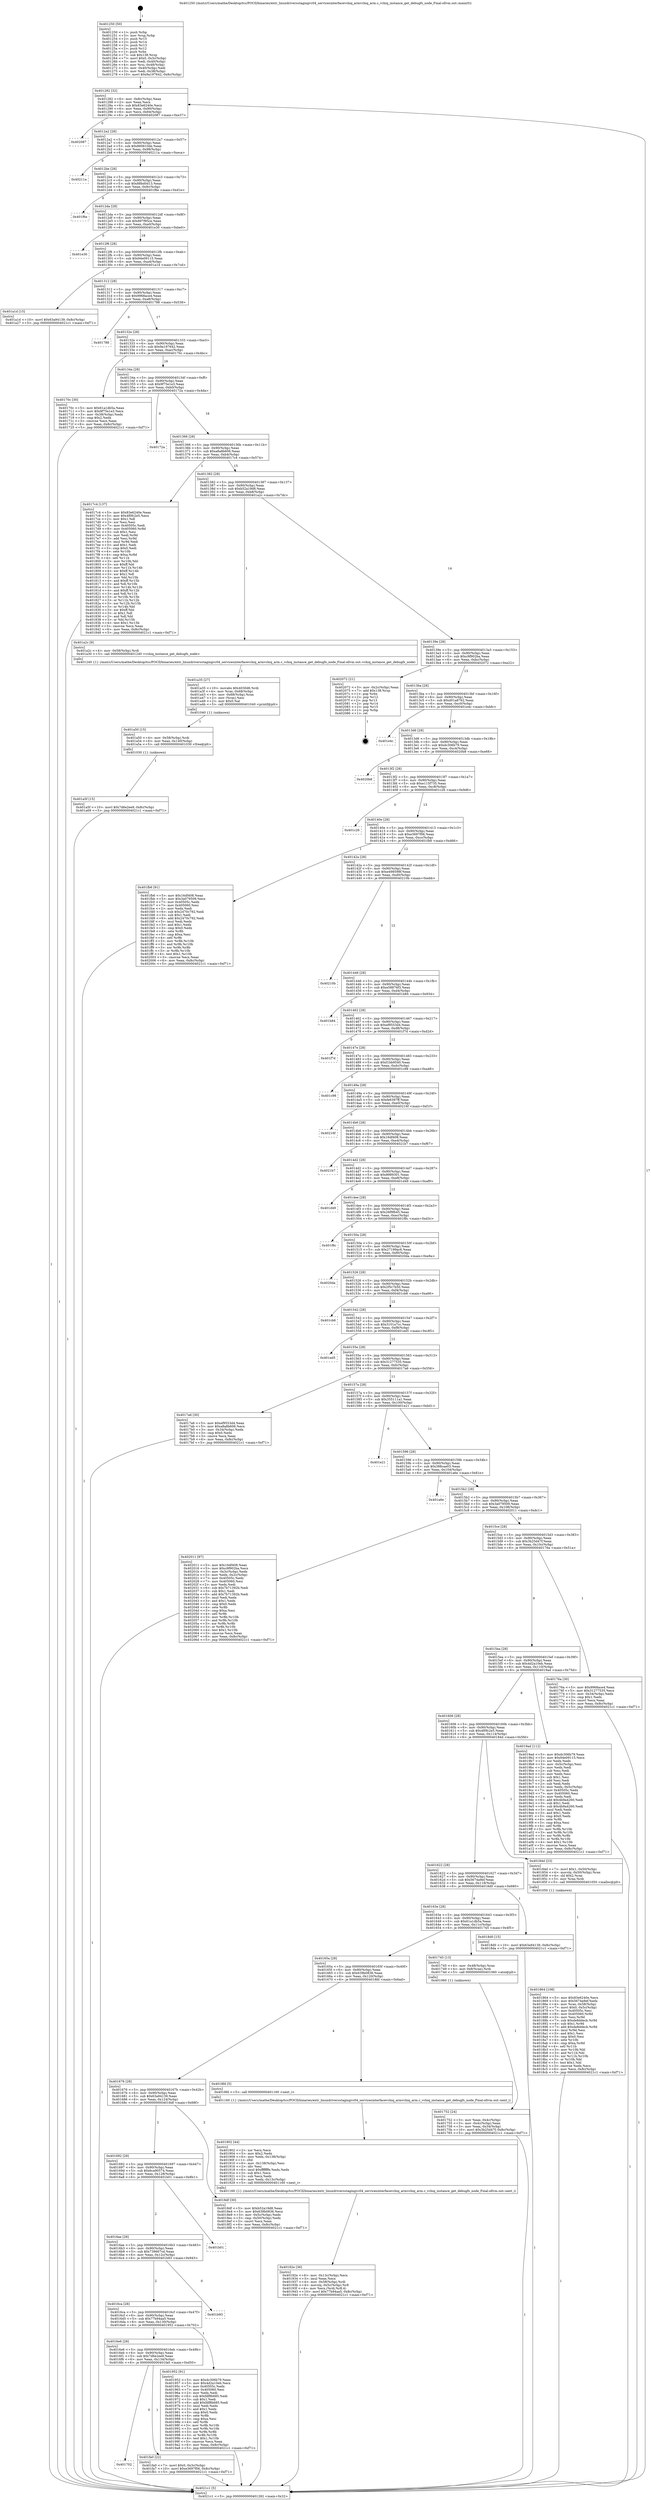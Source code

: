 digraph "0x401250" {
  label = "0x401250 (/mnt/c/Users/mathe/Desktop/tcc/POCII/binaries/extr_linuxdriversstagingvc04_servicesinterfacevchiq_armvchiq_arm.c_vchiq_instance_get_debugfs_node_Final-ollvm.out::main(0))"
  labelloc = "t"
  node[shape=record]

  Entry [label="",width=0.3,height=0.3,shape=circle,fillcolor=black,style=filled]
  "0x401282" [label="{
     0x401282 [32]\l
     | [instrs]\l
     &nbsp;&nbsp;0x401282 \<+6\>: mov -0x8c(%rbp),%eax\l
     &nbsp;&nbsp;0x401288 \<+2\>: mov %eax,%ecx\l
     &nbsp;&nbsp;0x40128a \<+6\>: sub $0x83e6240e,%ecx\l
     &nbsp;&nbsp;0x401290 \<+6\>: mov %eax,-0x90(%rbp)\l
     &nbsp;&nbsp;0x401296 \<+6\>: mov %ecx,-0x94(%rbp)\l
     &nbsp;&nbsp;0x40129c \<+6\>: je 0000000000402087 \<main+0xe37\>\l
  }"]
  "0x402087" [label="{
     0x402087\l
  }", style=dashed]
  "0x4012a2" [label="{
     0x4012a2 [28]\l
     | [instrs]\l
     &nbsp;&nbsp;0x4012a2 \<+5\>: jmp 00000000004012a7 \<main+0x57\>\l
     &nbsp;&nbsp;0x4012a7 \<+6\>: mov -0x90(%rbp),%eax\l
     &nbsp;&nbsp;0x4012ad \<+5\>: sub $0x860610de,%eax\l
     &nbsp;&nbsp;0x4012b2 \<+6\>: mov %eax,-0x98(%rbp)\l
     &nbsp;&nbsp;0x4012b8 \<+6\>: je 000000000040211a \<main+0xeca\>\l
  }"]
  Exit [label="",width=0.3,height=0.3,shape=circle,fillcolor=black,style=filled,peripheries=2]
  "0x40211a" [label="{
     0x40211a\l
  }", style=dashed]
  "0x4012be" [label="{
     0x4012be [28]\l
     | [instrs]\l
     &nbsp;&nbsp;0x4012be \<+5\>: jmp 00000000004012c3 \<main+0x73\>\l
     &nbsp;&nbsp;0x4012c3 \<+6\>: mov -0x90(%rbp),%eax\l
     &nbsp;&nbsp;0x4012c9 \<+5\>: sub $0x88bd0d13,%eax\l
     &nbsp;&nbsp;0x4012ce \<+6\>: mov %eax,-0x9c(%rbp)\l
     &nbsp;&nbsp;0x4012d4 \<+6\>: je 0000000000401f6e \<main+0xd1e\>\l
  }"]
  "0x401702" [label="{
     0x401702\l
  }", style=dashed]
  "0x401f6e" [label="{
     0x401f6e\l
  }", style=dashed]
  "0x4012da" [label="{
     0x4012da [28]\l
     | [instrs]\l
     &nbsp;&nbsp;0x4012da \<+5\>: jmp 00000000004012df \<main+0x8f\>\l
     &nbsp;&nbsp;0x4012df \<+6\>: mov -0x90(%rbp),%eax\l
     &nbsp;&nbsp;0x4012e5 \<+5\>: sub $0x897f95ce,%eax\l
     &nbsp;&nbsp;0x4012ea \<+6\>: mov %eax,-0xa0(%rbp)\l
     &nbsp;&nbsp;0x4012f0 \<+6\>: je 0000000000401e30 \<main+0xbe0\>\l
  }"]
  "0x401fa0" [label="{
     0x401fa0 [22]\l
     | [instrs]\l
     &nbsp;&nbsp;0x401fa0 \<+7\>: movl $0x0,-0x3c(%rbp)\l
     &nbsp;&nbsp;0x401fa7 \<+10\>: movl $0xe3697f06,-0x8c(%rbp)\l
     &nbsp;&nbsp;0x401fb1 \<+5\>: jmp 00000000004021c1 \<main+0xf71\>\l
  }"]
  "0x401e30" [label="{
     0x401e30\l
  }", style=dashed]
  "0x4012f6" [label="{
     0x4012f6 [28]\l
     | [instrs]\l
     &nbsp;&nbsp;0x4012f6 \<+5\>: jmp 00000000004012fb \<main+0xab\>\l
     &nbsp;&nbsp;0x4012fb \<+6\>: mov -0x90(%rbp),%eax\l
     &nbsp;&nbsp;0x401301 \<+5\>: sub $0x94e09115,%eax\l
     &nbsp;&nbsp;0x401306 \<+6\>: mov %eax,-0xa4(%rbp)\l
     &nbsp;&nbsp;0x40130c \<+6\>: je 0000000000401a1d \<main+0x7cd\>\l
  }"]
  "0x401a5f" [label="{
     0x401a5f [15]\l
     | [instrs]\l
     &nbsp;&nbsp;0x401a5f \<+10\>: movl $0x7d6e2ee9,-0x8c(%rbp)\l
     &nbsp;&nbsp;0x401a69 \<+5\>: jmp 00000000004021c1 \<main+0xf71\>\l
  }"]
  "0x401a1d" [label="{
     0x401a1d [15]\l
     | [instrs]\l
     &nbsp;&nbsp;0x401a1d \<+10\>: movl $0x63a94139,-0x8c(%rbp)\l
     &nbsp;&nbsp;0x401a27 \<+5\>: jmp 00000000004021c1 \<main+0xf71\>\l
  }"]
  "0x401312" [label="{
     0x401312 [28]\l
     | [instrs]\l
     &nbsp;&nbsp;0x401312 \<+5\>: jmp 0000000000401317 \<main+0xc7\>\l
     &nbsp;&nbsp;0x401317 \<+6\>: mov -0x90(%rbp),%eax\l
     &nbsp;&nbsp;0x40131d \<+5\>: sub $0x9968ace4,%eax\l
     &nbsp;&nbsp;0x401322 \<+6\>: mov %eax,-0xa8(%rbp)\l
     &nbsp;&nbsp;0x401328 \<+6\>: je 0000000000401788 \<main+0x538\>\l
  }"]
  "0x401a50" [label="{
     0x401a50 [15]\l
     | [instrs]\l
     &nbsp;&nbsp;0x401a50 \<+4\>: mov -0x58(%rbp),%rdi\l
     &nbsp;&nbsp;0x401a54 \<+6\>: mov %eax,-0x140(%rbp)\l
     &nbsp;&nbsp;0x401a5a \<+5\>: call 0000000000401030 \<free@plt\>\l
     | [calls]\l
     &nbsp;&nbsp;0x401030 \{1\} (unknown)\l
  }"]
  "0x401788" [label="{
     0x401788\l
  }", style=dashed]
  "0x40132e" [label="{
     0x40132e [28]\l
     | [instrs]\l
     &nbsp;&nbsp;0x40132e \<+5\>: jmp 0000000000401333 \<main+0xe3\>\l
     &nbsp;&nbsp;0x401333 \<+6\>: mov -0x90(%rbp),%eax\l
     &nbsp;&nbsp;0x401339 \<+5\>: sub $0x9a197642,%eax\l
     &nbsp;&nbsp;0x40133e \<+6\>: mov %eax,-0xac(%rbp)\l
     &nbsp;&nbsp;0x401344 \<+6\>: je 000000000040170c \<main+0x4bc\>\l
  }"]
  "0x401a35" [label="{
     0x401a35 [27]\l
     | [instrs]\l
     &nbsp;&nbsp;0x401a35 \<+10\>: movabs $0x4030d6,%rdi\l
     &nbsp;&nbsp;0x401a3f \<+4\>: mov %rax,-0x68(%rbp)\l
     &nbsp;&nbsp;0x401a43 \<+4\>: mov -0x68(%rbp),%rax\l
     &nbsp;&nbsp;0x401a47 \<+2\>: mov (%rax),%esi\l
     &nbsp;&nbsp;0x401a49 \<+2\>: mov $0x0,%al\l
     &nbsp;&nbsp;0x401a4b \<+5\>: call 0000000000401040 \<printf@plt\>\l
     | [calls]\l
     &nbsp;&nbsp;0x401040 \{1\} (unknown)\l
  }"]
  "0x40170c" [label="{
     0x40170c [30]\l
     | [instrs]\l
     &nbsp;&nbsp;0x40170c \<+5\>: mov $0x61a1db5a,%eax\l
     &nbsp;&nbsp;0x401711 \<+5\>: mov $0x9f75e1e3,%ecx\l
     &nbsp;&nbsp;0x401716 \<+3\>: mov -0x38(%rbp),%edx\l
     &nbsp;&nbsp;0x401719 \<+3\>: cmp $0x2,%edx\l
     &nbsp;&nbsp;0x40171c \<+3\>: cmovne %ecx,%eax\l
     &nbsp;&nbsp;0x40171f \<+6\>: mov %eax,-0x8c(%rbp)\l
     &nbsp;&nbsp;0x401725 \<+5\>: jmp 00000000004021c1 \<main+0xf71\>\l
  }"]
  "0x40134a" [label="{
     0x40134a [28]\l
     | [instrs]\l
     &nbsp;&nbsp;0x40134a \<+5\>: jmp 000000000040134f \<main+0xff\>\l
     &nbsp;&nbsp;0x40134f \<+6\>: mov -0x90(%rbp),%eax\l
     &nbsp;&nbsp;0x401355 \<+5\>: sub $0x9f75e1e3,%eax\l
     &nbsp;&nbsp;0x40135a \<+6\>: mov %eax,-0xb0(%rbp)\l
     &nbsp;&nbsp;0x401360 \<+6\>: je 000000000040172a \<main+0x4da\>\l
  }"]
  "0x4021c1" [label="{
     0x4021c1 [5]\l
     | [instrs]\l
     &nbsp;&nbsp;0x4021c1 \<+5\>: jmp 0000000000401282 \<main+0x32\>\l
  }"]
  "0x401250" [label="{
     0x401250 [50]\l
     | [instrs]\l
     &nbsp;&nbsp;0x401250 \<+1\>: push %rbp\l
     &nbsp;&nbsp;0x401251 \<+3\>: mov %rsp,%rbp\l
     &nbsp;&nbsp;0x401254 \<+2\>: push %r15\l
     &nbsp;&nbsp;0x401256 \<+2\>: push %r14\l
     &nbsp;&nbsp;0x401258 \<+2\>: push %r13\l
     &nbsp;&nbsp;0x40125a \<+2\>: push %r12\l
     &nbsp;&nbsp;0x40125c \<+1\>: push %rbx\l
     &nbsp;&nbsp;0x40125d \<+7\>: sub $0x138,%rsp\l
     &nbsp;&nbsp;0x401264 \<+7\>: movl $0x0,-0x3c(%rbp)\l
     &nbsp;&nbsp;0x40126b \<+3\>: mov %edi,-0x40(%rbp)\l
     &nbsp;&nbsp;0x40126e \<+4\>: mov %rsi,-0x48(%rbp)\l
     &nbsp;&nbsp;0x401272 \<+3\>: mov -0x40(%rbp),%edi\l
     &nbsp;&nbsp;0x401275 \<+3\>: mov %edi,-0x38(%rbp)\l
     &nbsp;&nbsp;0x401278 \<+10\>: movl $0x9a197642,-0x8c(%rbp)\l
  }"]
  "0x4016e6" [label="{
     0x4016e6 [28]\l
     | [instrs]\l
     &nbsp;&nbsp;0x4016e6 \<+5\>: jmp 00000000004016eb \<main+0x49b\>\l
     &nbsp;&nbsp;0x4016eb \<+6\>: mov -0x90(%rbp),%eax\l
     &nbsp;&nbsp;0x4016f1 \<+5\>: sub $0x7d6e2ee9,%eax\l
     &nbsp;&nbsp;0x4016f6 \<+6\>: mov %eax,-0x134(%rbp)\l
     &nbsp;&nbsp;0x4016fc \<+6\>: je 0000000000401fa0 \<main+0xd50\>\l
  }"]
  "0x40172a" [label="{
     0x40172a\l
  }", style=dashed]
  "0x401366" [label="{
     0x401366 [28]\l
     | [instrs]\l
     &nbsp;&nbsp;0x401366 \<+5\>: jmp 000000000040136b \<main+0x11b\>\l
     &nbsp;&nbsp;0x40136b \<+6\>: mov -0x90(%rbp),%eax\l
     &nbsp;&nbsp;0x401371 \<+5\>: sub $0xa8a8b606,%eax\l
     &nbsp;&nbsp;0x401376 \<+6\>: mov %eax,-0xb4(%rbp)\l
     &nbsp;&nbsp;0x40137c \<+6\>: je 00000000004017c4 \<main+0x574\>\l
  }"]
  "0x401952" [label="{
     0x401952 [91]\l
     | [instrs]\l
     &nbsp;&nbsp;0x401952 \<+5\>: mov $0xdc306b79,%eax\l
     &nbsp;&nbsp;0x401957 \<+5\>: mov $0x4d2a10eb,%ecx\l
     &nbsp;&nbsp;0x40195c \<+7\>: mov 0x40505c,%edx\l
     &nbsp;&nbsp;0x401963 \<+7\>: mov 0x405060,%esi\l
     &nbsp;&nbsp;0x40196a \<+2\>: mov %edx,%edi\l
     &nbsp;&nbsp;0x40196c \<+6\>: sub $0xfdf8b685,%edi\l
     &nbsp;&nbsp;0x401972 \<+3\>: sub $0x1,%edi\l
     &nbsp;&nbsp;0x401975 \<+6\>: add $0xfdf8b685,%edi\l
     &nbsp;&nbsp;0x40197b \<+3\>: imul %edi,%edx\l
     &nbsp;&nbsp;0x40197e \<+3\>: and $0x1,%edx\l
     &nbsp;&nbsp;0x401981 \<+3\>: cmp $0x0,%edx\l
     &nbsp;&nbsp;0x401984 \<+4\>: sete %r8b\l
     &nbsp;&nbsp;0x401988 \<+3\>: cmp $0xa,%esi\l
     &nbsp;&nbsp;0x40198b \<+4\>: setl %r9b\l
     &nbsp;&nbsp;0x40198f \<+3\>: mov %r8b,%r10b\l
     &nbsp;&nbsp;0x401992 \<+3\>: and %r9b,%r10b\l
     &nbsp;&nbsp;0x401995 \<+3\>: xor %r9b,%r8b\l
     &nbsp;&nbsp;0x401998 \<+3\>: or %r8b,%r10b\l
     &nbsp;&nbsp;0x40199b \<+4\>: test $0x1,%r10b\l
     &nbsp;&nbsp;0x40199f \<+3\>: cmovne %ecx,%eax\l
     &nbsp;&nbsp;0x4019a2 \<+6\>: mov %eax,-0x8c(%rbp)\l
     &nbsp;&nbsp;0x4019a8 \<+5\>: jmp 00000000004021c1 \<main+0xf71\>\l
  }"]
  "0x4017c4" [label="{
     0x4017c4 [137]\l
     | [instrs]\l
     &nbsp;&nbsp;0x4017c4 \<+5\>: mov $0x83e6240e,%eax\l
     &nbsp;&nbsp;0x4017c9 \<+5\>: mov $0x4f0fc2e5,%ecx\l
     &nbsp;&nbsp;0x4017ce \<+2\>: mov $0x1,%dl\l
     &nbsp;&nbsp;0x4017d0 \<+2\>: xor %esi,%esi\l
     &nbsp;&nbsp;0x4017d2 \<+7\>: mov 0x40505c,%edi\l
     &nbsp;&nbsp;0x4017d9 \<+8\>: mov 0x405060,%r8d\l
     &nbsp;&nbsp;0x4017e1 \<+3\>: sub $0x1,%esi\l
     &nbsp;&nbsp;0x4017e4 \<+3\>: mov %edi,%r9d\l
     &nbsp;&nbsp;0x4017e7 \<+3\>: add %esi,%r9d\l
     &nbsp;&nbsp;0x4017ea \<+4\>: imul %r9d,%edi\l
     &nbsp;&nbsp;0x4017ee \<+3\>: and $0x1,%edi\l
     &nbsp;&nbsp;0x4017f1 \<+3\>: cmp $0x0,%edi\l
     &nbsp;&nbsp;0x4017f4 \<+4\>: sete %r10b\l
     &nbsp;&nbsp;0x4017f8 \<+4\>: cmp $0xa,%r8d\l
     &nbsp;&nbsp;0x4017fc \<+4\>: setl %r11b\l
     &nbsp;&nbsp;0x401800 \<+3\>: mov %r10b,%bl\l
     &nbsp;&nbsp;0x401803 \<+3\>: xor $0xff,%bl\l
     &nbsp;&nbsp;0x401806 \<+3\>: mov %r11b,%r14b\l
     &nbsp;&nbsp;0x401809 \<+4\>: xor $0xff,%r14b\l
     &nbsp;&nbsp;0x40180d \<+3\>: xor $0x1,%dl\l
     &nbsp;&nbsp;0x401810 \<+3\>: mov %bl,%r15b\l
     &nbsp;&nbsp;0x401813 \<+4\>: and $0xff,%r15b\l
     &nbsp;&nbsp;0x401817 \<+3\>: and %dl,%r10b\l
     &nbsp;&nbsp;0x40181a \<+3\>: mov %r14b,%r12b\l
     &nbsp;&nbsp;0x40181d \<+4\>: and $0xff,%r12b\l
     &nbsp;&nbsp;0x401821 \<+3\>: and %dl,%r11b\l
     &nbsp;&nbsp;0x401824 \<+3\>: or %r10b,%r15b\l
     &nbsp;&nbsp;0x401827 \<+3\>: or %r11b,%r12b\l
     &nbsp;&nbsp;0x40182a \<+3\>: xor %r12b,%r15b\l
     &nbsp;&nbsp;0x40182d \<+3\>: or %r14b,%bl\l
     &nbsp;&nbsp;0x401830 \<+3\>: xor $0xff,%bl\l
     &nbsp;&nbsp;0x401833 \<+3\>: or $0x1,%dl\l
     &nbsp;&nbsp;0x401836 \<+2\>: and %dl,%bl\l
     &nbsp;&nbsp;0x401838 \<+3\>: or %bl,%r15b\l
     &nbsp;&nbsp;0x40183b \<+4\>: test $0x1,%r15b\l
     &nbsp;&nbsp;0x40183f \<+3\>: cmovne %ecx,%eax\l
     &nbsp;&nbsp;0x401842 \<+6\>: mov %eax,-0x8c(%rbp)\l
     &nbsp;&nbsp;0x401848 \<+5\>: jmp 00000000004021c1 \<main+0xf71\>\l
  }"]
  "0x401382" [label="{
     0x401382 [28]\l
     | [instrs]\l
     &nbsp;&nbsp;0x401382 \<+5\>: jmp 0000000000401387 \<main+0x137\>\l
     &nbsp;&nbsp;0x401387 \<+6\>: mov -0x90(%rbp),%eax\l
     &nbsp;&nbsp;0x40138d \<+5\>: sub $0xb52a19d8,%eax\l
     &nbsp;&nbsp;0x401392 \<+6\>: mov %eax,-0xb8(%rbp)\l
     &nbsp;&nbsp;0x401398 \<+6\>: je 0000000000401a2c \<main+0x7dc\>\l
  }"]
  "0x4016ca" [label="{
     0x4016ca [28]\l
     | [instrs]\l
     &nbsp;&nbsp;0x4016ca \<+5\>: jmp 00000000004016cf \<main+0x47f\>\l
     &nbsp;&nbsp;0x4016cf \<+6\>: mov -0x90(%rbp),%eax\l
     &nbsp;&nbsp;0x4016d5 \<+5\>: sub $0x77b94aa5,%eax\l
     &nbsp;&nbsp;0x4016da \<+6\>: mov %eax,-0x130(%rbp)\l
     &nbsp;&nbsp;0x4016e0 \<+6\>: je 0000000000401952 \<main+0x702\>\l
  }"]
  "0x401a2c" [label="{
     0x401a2c [9]\l
     | [instrs]\l
     &nbsp;&nbsp;0x401a2c \<+4\>: mov -0x58(%rbp),%rdi\l
     &nbsp;&nbsp;0x401a30 \<+5\>: call 0000000000401240 \<vchiq_instance_get_debugfs_node\>\l
     | [calls]\l
     &nbsp;&nbsp;0x401240 \{1\} (/mnt/c/Users/mathe/Desktop/tcc/POCII/binaries/extr_linuxdriversstagingvc04_servicesinterfacevchiq_armvchiq_arm.c_vchiq_instance_get_debugfs_node_Final-ollvm.out::vchiq_instance_get_debugfs_node)\l
  }"]
  "0x40139e" [label="{
     0x40139e [28]\l
     | [instrs]\l
     &nbsp;&nbsp;0x40139e \<+5\>: jmp 00000000004013a3 \<main+0x153\>\l
     &nbsp;&nbsp;0x4013a3 \<+6\>: mov -0x90(%rbp),%eax\l
     &nbsp;&nbsp;0x4013a9 \<+5\>: sub $0xc9f902ba,%eax\l
     &nbsp;&nbsp;0x4013ae \<+6\>: mov %eax,-0xbc(%rbp)\l
     &nbsp;&nbsp;0x4013b4 \<+6\>: je 0000000000402072 \<main+0xe22\>\l
  }"]
  "0x401b93" [label="{
     0x401b93\l
  }", style=dashed]
  "0x402072" [label="{
     0x402072 [21]\l
     | [instrs]\l
     &nbsp;&nbsp;0x402072 \<+3\>: mov -0x2c(%rbp),%eax\l
     &nbsp;&nbsp;0x402075 \<+7\>: add $0x138,%rsp\l
     &nbsp;&nbsp;0x40207c \<+1\>: pop %rbx\l
     &nbsp;&nbsp;0x40207d \<+2\>: pop %r12\l
     &nbsp;&nbsp;0x40207f \<+2\>: pop %r13\l
     &nbsp;&nbsp;0x402081 \<+2\>: pop %r14\l
     &nbsp;&nbsp;0x402083 \<+2\>: pop %r15\l
     &nbsp;&nbsp;0x402085 \<+1\>: pop %rbp\l
     &nbsp;&nbsp;0x402086 \<+1\>: ret\l
  }"]
  "0x4013ba" [label="{
     0x4013ba [28]\l
     | [instrs]\l
     &nbsp;&nbsp;0x4013ba \<+5\>: jmp 00000000004013bf \<main+0x16f\>\l
     &nbsp;&nbsp;0x4013bf \<+6\>: mov -0x90(%rbp),%eax\l
     &nbsp;&nbsp;0x4013c5 \<+5\>: sub $0xd01a8762,%eax\l
     &nbsp;&nbsp;0x4013ca \<+6\>: mov %eax,-0xc0(%rbp)\l
     &nbsp;&nbsp;0x4013d0 \<+6\>: je 0000000000401e4c \<main+0xbfc\>\l
  }"]
  "0x4016ae" [label="{
     0x4016ae [28]\l
     | [instrs]\l
     &nbsp;&nbsp;0x4016ae \<+5\>: jmp 00000000004016b3 \<main+0x463\>\l
     &nbsp;&nbsp;0x4016b3 \<+6\>: mov -0x90(%rbp),%eax\l
     &nbsp;&nbsp;0x4016b9 \<+5\>: sub $0x739667cd,%eax\l
     &nbsp;&nbsp;0x4016be \<+6\>: mov %eax,-0x12c(%rbp)\l
     &nbsp;&nbsp;0x4016c4 \<+6\>: je 0000000000401b93 \<main+0x943\>\l
  }"]
  "0x401e4c" [label="{
     0x401e4c\l
  }", style=dashed]
  "0x4013d6" [label="{
     0x4013d6 [28]\l
     | [instrs]\l
     &nbsp;&nbsp;0x4013d6 \<+5\>: jmp 00000000004013db \<main+0x18b\>\l
     &nbsp;&nbsp;0x4013db \<+6\>: mov -0x90(%rbp),%eax\l
     &nbsp;&nbsp;0x4013e1 \<+5\>: sub $0xdc306b79,%eax\l
     &nbsp;&nbsp;0x4013e6 \<+6\>: mov %eax,-0xc4(%rbp)\l
     &nbsp;&nbsp;0x4013ec \<+6\>: je 00000000004020b8 \<main+0xe68\>\l
  }"]
  "0x401b01" [label="{
     0x401b01\l
  }", style=dashed]
  "0x4020b8" [label="{
     0x4020b8\l
  }", style=dashed]
  "0x4013f2" [label="{
     0x4013f2 [28]\l
     | [instrs]\l
     &nbsp;&nbsp;0x4013f2 \<+5\>: jmp 00000000004013f7 \<main+0x1a7\>\l
     &nbsp;&nbsp;0x4013f7 \<+6\>: mov -0x90(%rbp),%eax\l
     &nbsp;&nbsp;0x4013fd \<+5\>: sub $0xe115f735,%eax\l
     &nbsp;&nbsp;0x401402 \<+6\>: mov %eax,-0xc8(%rbp)\l
     &nbsp;&nbsp;0x401408 \<+6\>: je 0000000000401c26 \<main+0x9d6\>\l
  }"]
  "0x40192e" [label="{
     0x40192e [36]\l
     | [instrs]\l
     &nbsp;&nbsp;0x40192e \<+6\>: mov -0x13c(%rbp),%ecx\l
     &nbsp;&nbsp;0x401934 \<+3\>: imul %eax,%ecx\l
     &nbsp;&nbsp;0x401937 \<+4\>: mov -0x58(%rbp),%rdi\l
     &nbsp;&nbsp;0x40193b \<+4\>: movslq -0x5c(%rbp),%r8\l
     &nbsp;&nbsp;0x40193f \<+4\>: mov %ecx,(%rdi,%r8,4)\l
     &nbsp;&nbsp;0x401943 \<+10\>: movl $0x77b94aa5,-0x8c(%rbp)\l
     &nbsp;&nbsp;0x40194d \<+5\>: jmp 00000000004021c1 \<main+0xf71\>\l
  }"]
  "0x401c26" [label="{
     0x401c26\l
  }", style=dashed]
  "0x40140e" [label="{
     0x40140e [28]\l
     | [instrs]\l
     &nbsp;&nbsp;0x40140e \<+5\>: jmp 0000000000401413 \<main+0x1c3\>\l
     &nbsp;&nbsp;0x401413 \<+6\>: mov -0x90(%rbp),%eax\l
     &nbsp;&nbsp;0x401419 \<+5\>: sub $0xe3697f06,%eax\l
     &nbsp;&nbsp;0x40141e \<+6\>: mov %eax,-0xcc(%rbp)\l
     &nbsp;&nbsp;0x401424 \<+6\>: je 0000000000401fb6 \<main+0xd66\>\l
  }"]
  "0x401902" [label="{
     0x401902 [44]\l
     | [instrs]\l
     &nbsp;&nbsp;0x401902 \<+2\>: xor %ecx,%ecx\l
     &nbsp;&nbsp;0x401904 \<+5\>: mov $0x2,%edx\l
     &nbsp;&nbsp;0x401909 \<+6\>: mov %edx,-0x138(%rbp)\l
     &nbsp;&nbsp;0x40190f \<+1\>: cltd\l
     &nbsp;&nbsp;0x401910 \<+6\>: mov -0x138(%rbp),%esi\l
     &nbsp;&nbsp;0x401916 \<+2\>: idiv %esi\l
     &nbsp;&nbsp;0x401918 \<+6\>: imul $0xfffffffe,%edx,%edx\l
     &nbsp;&nbsp;0x40191e \<+3\>: sub $0x1,%ecx\l
     &nbsp;&nbsp;0x401921 \<+2\>: sub %ecx,%edx\l
     &nbsp;&nbsp;0x401923 \<+6\>: mov %edx,-0x13c(%rbp)\l
     &nbsp;&nbsp;0x401929 \<+5\>: call 0000000000401160 \<next_i\>\l
     | [calls]\l
     &nbsp;&nbsp;0x401160 \{1\} (/mnt/c/Users/mathe/Desktop/tcc/POCII/binaries/extr_linuxdriversstagingvc04_servicesinterfacevchiq_armvchiq_arm.c_vchiq_instance_get_debugfs_node_Final-ollvm.out::next_i)\l
  }"]
  "0x401fb6" [label="{
     0x401fb6 [91]\l
     | [instrs]\l
     &nbsp;&nbsp;0x401fb6 \<+5\>: mov $0x16df408,%eax\l
     &nbsp;&nbsp;0x401fbb \<+5\>: mov $0x3a079509,%ecx\l
     &nbsp;&nbsp;0x401fc0 \<+7\>: mov 0x40505c,%edx\l
     &nbsp;&nbsp;0x401fc7 \<+7\>: mov 0x405060,%esi\l
     &nbsp;&nbsp;0x401fce \<+2\>: mov %edx,%edi\l
     &nbsp;&nbsp;0x401fd0 \<+6\>: sub $0x2470c792,%edi\l
     &nbsp;&nbsp;0x401fd6 \<+3\>: sub $0x1,%edi\l
     &nbsp;&nbsp;0x401fd9 \<+6\>: add $0x2470c792,%edi\l
     &nbsp;&nbsp;0x401fdf \<+3\>: imul %edi,%edx\l
     &nbsp;&nbsp;0x401fe2 \<+3\>: and $0x1,%edx\l
     &nbsp;&nbsp;0x401fe5 \<+3\>: cmp $0x0,%edx\l
     &nbsp;&nbsp;0x401fe8 \<+4\>: sete %r8b\l
     &nbsp;&nbsp;0x401fec \<+3\>: cmp $0xa,%esi\l
     &nbsp;&nbsp;0x401fef \<+4\>: setl %r9b\l
     &nbsp;&nbsp;0x401ff3 \<+3\>: mov %r8b,%r10b\l
     &nbsp;&nbsp;0x401ff6 \<+3\>: and %r9b,%r10b\l
     &nbsp;&nbsp;0x401ff9 \<+3\>: xor %r9b,%r8b\l
     &nbsp;&nbsp;0x401ffc \<+3\>: or %r8b,%r10b\l
     &nbsp;&nbsp;0x401fff \<+4\>: test $0x1,%r10b\l
     &nbsp;&nbsp;0x402003 \<+3\>: cmovne %ecx,%eax\l
     &nbsp;&nbsp;0x402006 \<+6\>: mov %eax,-0x8c(%rbp)\l
     &nbsp;&nbsp;0x40200c \<+5\>: jmp 00000000004021c1 \<main+0xf71\>\l
  }"]
  "0x40142a" [label="{
     0x40142a [28]\l
     | [instrs]\l
     &nbsp;&nbsp;0x40142a \<+5\>: jmp 000000000040142f \<main+0x1df\>\l
     &nbsp;&nbsp;0x40142f \<+6\>: mov -0x90(%rbp),%eax\l
     &nbsp;&nbsp;0x401435 \<+5\>: sub $0xe498598f,%eax\l
     &nbsp;&nbsp;0x40143a \<+6\>: mov %eax,-0xd0(%rbp)\l
     &nbsp;&nbsp;0x401440 \<+6\>: je 000000000040210b \<main+0xebb\>\l
  }"]
  "0x401692" [label="{
     0x401692 [28]\l
     | [instrs]\l
     &nbsp;&nbsp;0x401692 \<+5\>: jmp 0000000000401697 \<main+0x447\>\l
     &nbsp;&nbsp;0x401697 \<+6\>: mov -0x90(%rbp),%eax\l
     &nbsp;&nbsp;0x40169d \<+5\>: sub $0x6ca90574,%eax\l
     &nbsp;&nbsp;0x4016a2 \<+6\>: mov %eax,-0x128(%rbp)\l
     &nbsp;&nbsp;0x4016a8 \<+6\>: je 0000000000401b01 \<main+0x8b1\>\l
  }"]
  "0x40210b" [label="{
     0x40210b\l
  }", style=dashed]
  "0x401446" [label="{
     0x401446 [28]\l
     | [instrs]\l
     &nbsp;&nbsp;0x401446 \<+5\>: jmp 000000000040144b \<main+0x1fb\>\l
     &nbsp;&nbsp;0x40144b \<+6\>: mov -0x90(%rbp),%eax\l
     &nbsp;&nbsp;0x401451 \<+5\>: sub $0xe58876f3,%eax\l
     &nbsp;&nbsp;0x401456 \<+6\>: mov %eax,-0xd4(%rbp)\l
     &nbsp;&nbsp;0x40145c \<+6\>: je 0000000000401b84 \<main+0x934\>\l
  }"]
  "0x4018df" [label="{
     0x4018df [30]\l
     | [instrs]\l
     &nbsp;&nbsp;0x4018df \<+5\>: mov $0xb52a19d8,%eax\l
     &nbsp;&nbsp;0x4018e4 \<+5\>: mov $0x639b0836,%ecx\l
     &nbsp;&nbsp;0x4018e9 \<+3\>: mov -0x5c(%rbp),%edx\l
     &nbsp;&nbsp;0x4018ec \<+3\>: cmp -0x50(%rbp),%edx\l
     &nbsp;&nbsp;0x4018ef \<+3\>: cmovl %ecx,%eax\l
     &nbsp;&nbsp;0x4018f2 \<+6\>: mov %eax,-0x8c(%rbp)\l
     &nbsp;&nbsp;0x4018f8 \<+5\>: jmp 00000000004021c1 \<main+0xf71\>\l
  }"]
  "0x401b84" [label="{
     0x401b84\l
  }", style=dashed]
  "0x401462" [label="{
     0x401462 [28]\l
     | [instrs]\l
     &nbsp;&nbsp;0x401462 \<+5\>: jmp 0000000000401467 \<main+0x217\>\l
     &nbsp;&nbsp;0x401467 \<+6\>: mov -0x90(%rbp),%eax\l
     &nbsp;&nbsp;0x40146d \<+5\>: sub $0xef9553d4,%eax\l
     &nbsp;&nbsp;0x401472 \<+6\>: mov %eax,-0xd8(%rbp)\l
     &nbsp;&nbsp;0x401478 \<+6\>: je 0000000000401f7d \<main+0xd2d\>\l
  }"]
  "0x401676" [label="{
     0x401676 [28]\l
     | [instrs]\l
     &nbsp;&nbsp;0x401676 \<+5\>: jmp 000000000040167b \<main+0x42b\>\l
     &nbsp;&nbsp;0x40167b \<+6\>: mov -0x90(%rbp),%eax\l
     &nbsp;&nbsp;0x401681 \<+5\>: sub $0x63a94139,%eax\l
     &nbsp;&nbsp;0x401686 \<+6\>: mov %eax,-0x124(%rbp)\l
     &nbsp;&nbsp;0x40168c \<+6\>: je 00000000004018df \<main+0x68f\>\l
  }"]
  "0x401f7d" [label="{
     0x401f7d\l
  }", style=dashed]
  "0x40147e" [label="{
     0x40147e [28]\l
     | [instrs]\l
     &nbsp;&nbsp;0x40147e \<+5\>: jmp 0000000000401483 \<main+0x233\>\l
     &nbsp;&nbsp;0x401483 \<+6\>: mov -0x90(%rbp),%eax\l
     &nbsp;&nbsp;0x401489 \<+5\>: sub $0xf1bb9540,%eax\l
     &nbsp;&nbsp;0x40148e \<+6\>: mov %eax,-0xdc(%rbp)\l
     &nbsp;&nbsp;0x401494 \<+6\>: je 0000000000401c98 \<main+0xa48\>\l
  }"]
  "0x4018fd" [label="{
     0x4018fd [5]\l
     | [instrs]\l
     &nbsp;&nbsp;0x4018fd \<+5\>: call 0000000000401160 \<next_i\>\l
     | [calls]\l
     &nbsp;&nbsp;0x401160 \{1\} (/mnt/c/Users/mathe/Desktop/tcc/POCII/binaries/extr_linuxdriversstagingvc04_servicesinterfacevchiq_armvchiq_arm.c_vchiq_instance_get_debugfs_node_Final-ollvm.out::next_i)\l
  }"]
  "0x401c98" [label="{
     0x401c98\l
  }", style=dashed]
  "0x40149a" [label="{
     0x40149a [28]\l
     | [instrs]\l
     &nbsp;&nbsp;0x40149a \<+5\>: jmp 000000000040149f \<main+0x24f\>\l
     &nbsp;&nbsp;0x40149f \<+6\>: mov -0x90(%rbp),%eax\l
     &nbsp;&nbsp;0x4014a5 \<+5\>: sub $0xfe6397ff,%eax\l
     &nbsp;&nbsp;0x4014aa \<+6\>: mov %eax,-0xe0(%rbp)\l
     &nbsp;&nbsp;0x4014b0 \<+6\>: je 000000000040216f \<main+0xf1f\>\l
  }"]
  "0x401864" [label="{
     0x401864 [108]\l
     | [instrs]\l
     &nbsp;&nbsp;0x401864 \<+5\>: mov $0x83e6240e,%ecx\l
     &nbsp;&nbsp;0x401869 \<+5\>: mov $0x5674a9ef,%edx\l
     &nbsp;&nbsp;0x40186e \<+4\>: mov %rax,-0x58(%rbp)\l
     &nbsp;&nbsp;0x401872 \<+7\>: movl $0x0,-0x5c(%rbp)\l
     &nbsp;&nbsp;0x401879 \<+7\>: mov 0x40505c,%esi\l
     &nbsp;&nbsp;0x401880 \<+8\>: mov 0x405060,%r8d\l
     &nbsp;&nbsp;0x401888 \<+3\>: mov %esi,%r9d\l
     &nbsp;&nbsp;0x40188b \<+7\>: sub $0xde8ddecb,%r9d\l
     &nbsp;&nbsp;0x401892 \<+4\>: sub $0x1,%r9d\l
     &nbsp;&nbsp;0x401896 \<+7\>: add $0xde8ddecb,%r9d\l
     &nbsp;&nbsp;0x40189d \<+4\>: imul %r9d,%esi\l
     &nbsp;&nbsp;0x4018a1 \<+3\>: and $0x1,%esi\l
     &nbsp;&nbsp;0x4018a4 \<+3\>: cmp $0x0,%esi\l
     &nbsp;&nbsp;0x4018a7 \<+4\>: sete %r10b\l
     &nbsp;&nbsp;0x4018ab \<+4\>: cmp $0xa,%r8d\l
     &nbsp;&nbsp;0x4018af \<+4\>: setl %r11b\l
     &nbsp;&nbsp;0x4018b3 \<+3\>: mov %r10b,%bl\l
     &nbsp;&nbsp;0x4018b6 \<+3\>: and %r11b,%bl\l
     &nbsp;&nbsp;0x4018b9 \<+3\>: xor %r11b,%r10b\l
     &nbsp;&nbsp;0x4018bc \<+3\>: or %r10b,%bl\l
     &nbsp;&nbsp;0x4018bf \<+3\>: test $0x1,%bl\l
     &nbsp;&nbsp;0x4018c2 \<+3\>: cmovne %edx,%ecx\l
     &nbsp;&nbsp;0x4018c5 \<+6\>: mov %ecx,-0x8c(%rbp)\l
     &nbsp;&nbsp;0x4018cb \<+5\>: jmp 00000000004021c1 \<main+0xf71\>\l
  }"]
  "0x40216f" [label="{
     0x40216f\l
  }", style=dashed]
  "0x4014b6" [label="{
     0x4014b6 [28]\l
     | [instrs]\l
     &nbsp;&nbsp;0x4014b6 \<+5\>: jmp 00000000004014bb \<main+0x26b\>\l
     &nbsp;&nbsp;0x4014bb \<+6\>: mov -0x90(%rbp),%eax\l
     &nbsp;&nbsp;0x4014c1 \<+5\>: sub $0x16df408,%eax\l
     &nbsp;&nbsp;0x4014c6 \<+6\>: mov %eax,-0xe4(%rbp)\l
     &nbsp;&nbsp;0x4014cc \<+6\>: je 00000000004021b7 \<main+0xf67\>\l
  }"]
  "0x401752" [label="{
     0x401752 [24]\l
     | [instrs]\l
     &nbsp;&nbsp;0x401752 \<+3\>: mov %eax,-0x4c(%rbp)\l
     &nbsp;&nbsp;0x401755 \<+3\>: mov -0x4c(%rbp),%eax\l
     &nbsp;&nbsp;0x401758 \<+3\>: mov %eax,-0x34(%rbp)\l
     &nbsp;&nbsp;0x40175b \<+10\>: movl $0x3b25d47f,-0x8c(%rbp)\l
     &nbsp;&nbsp;0x401765 \<+5\>: jmp 00000000004021c1 \<main+0xf71\>\l
  }"]
  "0x4021b7" [label="{
     0x4021b7\l
  }", style=dashed]
  "0x4014d2" [label="{
     0x4014d2 [28]\l
     | [instrs]\l
     &nbsp;&nbsp;0x4014d2 \<+5\>: jmp 00000000004014d7 \<main+0x287\>\l
     &nbsp;&nbsp;0x4014d7 \<+6\>: mov -0x90(%rbp),%eax\l
     &nbsp;&nbsp;0x4014dd \<+5\>: sub $0x8989301,%eax\l
     &nbsp;&nbsp;0x4014e2 \<+6\>: mov %eax,-0xe8(%rbp)\l
     &nbsp;&nbsp;0x4014e8 \<+6\>: je 0000000000401d49 \<main+0xaf9\>\l
  }"]
  "0x40165a" [label="{
     0x40165a [28]\l
     | [instrs]\l
     &nbsp;&nbsp;0x40165a \<+5\>: jmp 000000000040165f \<main+0x40f\>\l
     &nbsp;&nbsp;0x40165f \<+6\>: mov -0x90(%rbp),%eax\l
     &nbsp;&nbsp;0x401665 \<+5\>: sub $0x639b0836,%eax\l
     &nbsp;&nbsp;0x40166a \<+6\>: mov %eax,-0x120(%rbp)\l
     &nbsp;&nbsp;0x401670 \<+6\>: je 00000000004018fd \<main+0x6ad\>\l
  }"]
  "0x401d49" [label="{
     0x401d49\l
  }", style=dashed]
  "0x4014ee" [label="{
     0x4014ee [28]\l
     | [instrs]\l
     &nbsp;&nbsp;0x4014ee \<+5\>: jmp 00000000004014f3 \<main+0x2a3\>\l
     &nbsp;&nbsp;0x4014f3 \<+6\>: mov -0x90(%rbp),%eax\l
     &nbsp;&nbsp;0x4014f9 \<+5\>: sub $0x26f9fb45,%eax\l
     &nbsp;&nbsp;0x4014fe \<+6\>: mov %eax,-0xec(%rbp)\l
     &nbsp;&nbsp;0x401504 \<+6\>: je 0000000000401f8c \<main+0xd3c\>\l
  }"]
  "0x401745" [label="{
     0x401745 [13]\l
     | [instrs]\l
     &nbsp;&nbsp;0x401745 \<+4\>: mov -0x48(%rbp),%rax\l
     &nbsp;&nbsp;0x401749 \<+4\>: mov 0x8(%rax),%rdi\l
     &nbsp;&nbsp;0x40174d \<+5\>: call 0000000000401060 \<atoi@plt\>\l
     | [calls]\l
     &nbsp;&nbsp;0x401060 \{1\} (unknown)\l
  }"]
  "0x401f8c" [label="{
     0x401f8c\l
  }", style=dashed]
  "0x40150a" [label="{
     0x40150a [28]\l
     | [instrs]\l
     &nbsp;&nbsp;0x40150a \<+5\>: jmp 000000000040150f \<main+0x2bf\>\l
     &nbsp;&nbsp;0x40150f \<+6\>: mov -0x90(%rbp),%eax\l
     &nbsp;&nbsp;0x401515 \<+5\>: sub $0x27199ac6,%eax\l
     &nbsp;&nbsp;0x40151a \<+6\>: mov %eax,-0xf0(%rbp)\l
     &nbsp;&nbsp;0x401520 \<+6\>: je 00000000004020da \<main+0xe8a\>\l
  }"]
  "0x40163e" [label="{
     0x40163e [28]\l
     | [instrs]\l
     &nbsp;&nbsp;0x40163e \<+5\>: jmp 0000000000401643 \<main+0x3f3\>\l
     &nbsp;&nbsp;0x401643 \<+6\>: mov -0x90(%rbp),%eax\l
     &nbsp;&nbsp;0x401649 \<+5\>: sub $0x61a1db5a,%eax\l
     &nbsp;&nbsp;0x40164e \<+6\>: mov %eax,-0x11c(%rbp)\l
     &nbsp;&nbsp;0x401654 \<+6\>: je 0000000000401745 \<main+0x4f5\>\l
  }"]
  "0x4020da" [label="{
     0x4020da\l
  }", style=dashed]
  "0x401526" [label="{
     0x401526 [28]\l
     | [instrs]\l
     &nbsp;&nbsp;0x401526 \<+5\>: jmp 000000000040152b \<main+0x2db\>\l
     &nbsp;&nbsp;0x40152b \<+6\>: mov -0x90(%rbp),%eax\l
     &nbsp;&nbsp;0x401531 \<+5\>: sub $0x2f5c7b50,%eax\l
     &nbsp;&nbsp;0x401536 \<+6\>: mov %eax,-0xf4(%rbp)\l
     &nbsp;&nbsp;0x40153c \<+6\>: je 0000000000401cb6 \<main+0xa66\>\l
  }"]
  "0x4018d0" [label="{
     0x4018d0 [15]\l
     | [instrs]\l
     &nbsp;&nbsp;0x4018d0 \<+10\>: movl $0x63a94139,-0x8c(%rbp)\l
     &nbsp;&nbsp;0x4018da \<+5\>: jmp 00000000004021c1 \<main+0xf71\>\l
  }"]
  "0x401cb6" [label="{
     0x401cb6\l
  }", style=dashed]
  "0x401542" [label="{
     0x401542 [28]\l
     | [instrs]\l
     &nbsp;&nbsp;0x401542 \<+5\>: jmp 0000000000401547 \<main+0x2f7\>\l
     &nbsp;&nbsp;0x401547 \<+6\>: mov -0x90(%rbp),%eax\l
     &nbsp;&nbsp;0x40154d \<+5\>: sub $0x3101a7cc,%eax\l
     &nbsp;&nbsp;0x401552 \<+6\>: mov %eax,-0xf8(%rbp)\l
     &nbsp;&nbsp;0x401558 \<+6\>: je 0000000000401ed5 \<main+0xc85\>\l
  }"]
  "0x401622" [label="{
     0x401622 [28]\l
     | [instrs]\l
     &nbsp;&nbsp;0x401622 \<+5\>: jmp 0000000000401627 \<main+0x3d7\>\l
     &nbsp;&nbsp;0x401627 \<+6\>: mov -0x90(%rbp),%eax\l
     &nbsp;&nbsp;0x40162d \<+5\>: sub $0x5674a9ef,%eax\l
     &nbsp;&nbsp;0x401632 \<+6\>: mov %eax,-0x118(%rbp)\l
     &nbsp;&nbsp;0x401638 \<+6\>: je 00000000004018d0 \<main+0x680\>\l
  }"]
  "0x401ed5" [label="{
     0x401ed5\l
  }", style=dashed]
  "0x40155e" [label="{
     0x40155e [28]\l
     | [instrs]\l
     &nbsp;&nbsp;0x40155e \<+5\>: jmp 0000000000401563 \<main+0x313\>\l
     &nbsp;&nbsp;0x401563 \<+6\>: mov -0x90(%rbp),%eax\l
     &nbsp;&nbsp;0x401569 \<+5\>: sub $0x31277535,%eax\l
     &nbsp;&nbsp;0x40156e \<+6\>: mov %eax,-0xfc(%rbp)\l
     &nbsp;&nbsp;0x401574 \<+6\>: je 00000000004017a6 \<main+0x556\>\l
  }"]
  "0x40184d" [label="{
     0x40184d [23]\l
     | [instrs]\l
     &nbsp;&nbsp;0x40184d \<+7\>: movl $0x1,-0x50(%rbp)\l
     &nbsp;&nbsp;0x401854 \<+4\>: movslq -0x50(%rbp),%rax\l
     &nbsp;&nbsp;0x401858 \<+4\>: shl $0x2,%rax\l
     &nbsp;&nbsp;0x40185c \<+3\>: mov %rax,%rdi\l
     &nbsp;&nbsp;0x40185f \<+5\>: call 0000000000401050 \<malloc@plt\>\l
     | [calls]\l
     &nbsp;&nbsp;0x401050 \{1\} (unknown)\l
  }"]
  "0x4017a6" [label="{
     0x4017a6 [30]\l
     | [instrs]\l
     &nbsp;&nbsp;0x4017a6 \<+5\>: mov $0xef9553d4,%eax\l
     &nbsp;&nbsp;0x4017ab \<+5\>: mov $0xa8a8b606,%ecx\l
     &nbsp;&nbsp;0x4017b0 \<+3\>: mov -0x34(%rbp),%edx\l
     &nbsp;&nbsp;0x4017b3 \<+3\>: cmp $0x0,%edx\l
     &nbsp;&nbsp;0x4017b6 \<+3\>: cmove %ecx,%eax\l
     &nbsp;&nbsp;0x4017b9 \<+6\>: mov %eax,-0x8c(%rbp)\l
     &nbsp;&nbsp;0x4017bf \<+5\>: jmp 00000000004021c1 \<main+0xf71\>\l
  }"]
  "0x40157a" [label="{
     0x40157a [28]\l
     | [instrs]\l
     &nbsp;&nbsp;0x40157a \<+5\>: jmp 000000000040157f \<main+0x32f\>\l
     &nbsp;&nbsp;0x40157f \<+6\>: mov -0x90(%rbp),%eax\l
     &nbsp;&nbsp;0x401585 \<+5\>: sub $0x355111a1,%eax\l
     &nbsp;&nbsp;0x40158a \<+6\>: mov %eax,-0x100(%rbp)\l
     &nbsp;&nbsp;0x401590 \<+6\>: je 0000000000401e21 \<main+0xbd1\>\l
  }"]
  "0x401606" [label="{
     0x401606 [28]\l
     | [instrs]\l
     &nbsp;&nbsp;0x401606 \<+5\>: jmp 000000000040160b \<main+0x3bb\>\l
     &nbsp;&nbsp;0x40160b \<+6\>: mov -0x90(%rbp),%eax\l
     &nbsp;&nbsp;0x401611 \<+5\>: sub $0x4f0fc2e5,%eax\l
     &nbsp;&nbsp;0x401616 \<+6\>: mov %eax,-0x114(%rbp)\l
     &nbsp;&nbsp;0x40161c \<+6\>: je 000000000040184d \<main+0x5fd\>\l
  }"]
  "0x401e21" [label="{
     0x401e21\l
  }", style=dashed]
  "0x401596" [label="{
     0x401596 [28]\l
     | [instrs]\l
     &nbsp;&nbsp;0x401596 \<+5\>: jmp 000000000040159b \<main+0x34b\>\l
     &nbsp;&nbsp;0x40159b \<+6\>: mov -0x90(%rbp),%eax\l
     &nbsp;&nbsp;0x4015a1 \<+5\>: sub $0x388cae03,%eax\l
     &nbsp;&nbsp;0x4015a6 \<+6\>: mov %eax,-0x104(%rbp)\l
     &nbsp;&nbsp;0x4015ac \<+6\>: je 0000000000401a6e \<main+0x81e\>\l
  }"]
  "0x4019ad" [label="{
     0x4019ad [112]\l
     | [instrs]\l
     &nbsp;&nbsp;0x4019ad \<+5\>: mov $0xdc306b79,%eax\l
     &nbsp;&nbsp;0x4019b2 \<+5\>: mov $0x94e09115,%ecx\l
     &nbsp;&nbsp;0x4019b7 \<+2\>: xor %edx,%edx\l
     &nbsp;&nbsp;0x4019b9 \<+3\>: mov -0x5c(%rbp),%esi\l
     &nbsp;&nbsp;0x4019bc \<+2\>: mov %edx,%edi\l
     &nbsp;&nbsp;0x4019be \<+2\>: sub %esi,%edi\l
     &nbsp;&nbsp;0x4019c0 \<+2\>: mov %edx,%esi\l
     &nbsp;&nbsp;0x4019c2 \<+3\>: sub $0x1,%esi\l
     &nbsp;&nbsp;0x4019c5 \<+2\>: add %esi,%edi\l
     &nbsp;&nbsp;0x4019c7 \<+2\>: sub %edi,%edx\l
     &nbsp;&nbsp;0x4019c9 \<+3\>: mov %edx,-0x5c(%rbp)\l
     &nbsp;&nbsp;0x4019cc \<+7\>: mov 0x40505c,%edx\l
     &nbsp;&nbsp;0x4019d3 \<+7\>: mov 0x405060,%esi\l
     &nbsp;&nbsp;0x4019da \<+2\>: mov %edx,%edi\l
     &nbsp;&nbsp;0x4019dc \<+6\>: add $0x4b9a4260,%edi\l
     &nbsp;&nbsp;0x4019e2 \<+3\>: sub $0x1,%edi\l
     &nbsp;&nbsp;0x4019e5 \<+6\>: sub $0x4b9a4260,%edi\l
     &nbsp;&nbsp;0x4019eb \<+3\>: imul %edi,%edx\l
     &nbsp;&nbsp;0x4019ee \<+3\>: and $0x1,%edx\l
     &nbsp;&nbsp;0x4019f1 \<+3\>: cmp $0x0,%edx\l
     &nbsp;&nbsp;0x4019f4 \<+4\>: sete %r8b\l
     &nbsp;&nbsp;0x4019f8 \<+3\>: cmp $0xa,%esi\l
     &nbsp;&nbsp;0x4019fb \<+4\>: setl %r9b\l
     &nbsp;&nbsp;0x4019ff \<+3\>: mov %r8b,%r10b\l
     &nbsp;&nbsp;0x401a02 \<+3\>: and %r9b,%r10b\l
     &nbsp;&nbsp;0x401a05 \<+3\>: xor %r9b,%r8b\l
     &nbsp;&nbsp;0x401a08 \<+3\>: or %r8b,%r10b\l
     &nbsp;&nbsp;0x401a0b \<+4\>: test $0x1,%r10b\l
     &nbsp;&nbsp;0x401a0f \<+3\>: cmovne %ecx,%eax\l
     &nbsp;&nbsp;0x401a12 \<+6\>: mov %eax,-0x8c(%rbp)\l
     &nbsp;&nbsp;0x401a18 \<+5\>: jmp 00000000004021c1 \<main+0xf71\>\l
  }"]
  "0x401a6e" [label="{
     0x401a6e\l
  }", style=dashed]
  "0x4015b2" [label="{
     0x4015b2 [28]\l
     | [instrs]\l
     &nbsp;&nbsp;0x4015b2 \<+5\>: jmp 00000000004015b7 \<main+0x367\>\l
     &nbsp;&nbsp;0x4015b7 \<+6\>: mov -0x90(%rbp),%eax\l
     &nbsp;&nbsp;0x4015bd \<+5\>: sub $0x3a079509,%eax\l
     &nbsp;&nbsp;0x4015c2 \<+6\>: mov %eax,-0x108(%rbp)\l
     &nbsp;&nbsp;0x4015c8 \<+6\>: je 0000000000402011 \<main+0xdc1\>\l
  }"]
  "0x4015ea" [label="{
     0x4015ea [28]\l
     | [instrs]\l
     &nbsp;&nbsp;0x4015ea \<+5\>: jmp 00000000004015ef \<main+0x39f\>\l
     &nbsp;&nbsp;0x4015ef \<+6\>: mov -0x90(%rbp),%eax\l
     &nbsp;&nbsp;0x4015f5 \<+5\>: sub $0x4d2a10eb,%eax\l
     &nbsp;&nbsp;0x4015fa \<+6\>: mov %eax,-0x110(%rbp)\l
     &nbsp;&nbsp;0x401600 \<+6\>: je 00000000004019ad \<main+0x75d\>\l
  }"]
  "0x402011" [label="{
     0x402011 [97]\l
     | [instrs]\l
     &nbsp;&nbsp;0x402011 \<+5\>: mov $0x16df408,%eax\l
     &nbsp;&nbsp;0x402016 \<+5\>: mov $0xc9f902ba,%ecx\l
     &nbsp;&nbsp;0x40201b \<+3\>: mov -0x3c(%rbp),%edx\l
     &nbsp;&nbsp;0x40201e \<+3\>: mov %edx,-0x2c(%rbp)\l
     &nbsp;&nbsp;0x402021 \<+7\>: mov 0x40505c,%edx\l
     &nbsp;&nbsp;0x402028 \<+7\>: mov 0x405060,%esi\l
     &nbsp;&nbsp;0x40202f \<+2\>: mov %edx,%edi\l
     &nbsp;&nbsp;0x402031 \<+6\>: sub $0x7b71392b,%edi\l
     &nbsp;&nbsp;0x402037 \<+3\>: sub $0x1,%edi\l
     &nbsp;&nbsp;0x40203a \<+6\>: add $0x7b71392b,%edi\l
     &nbsp;&nbsp;0x402040 \<+3\>: imul %edi,%edx\l
     &nbsp;&nbsp;0x402043 \<+3\>: and $0x1,%edx\l
     &nbsp;&nbsp;0x402046 \<+3\>: cmp $0x0,%edx\l
     &nbsp;&nbsp;0x402049 \<+4\>: sete %r8b\l
     &nbsp;&nbsp;0x40204d \<+3\>: cmp $0xa,%esi\l
     &nbsp;&nbsp;0x402050 \<+4\>: setl %r9b\l
     &nbsp;&nbsp;0x402054 \<+3\>: mov %r8b,%r10b\l
     &nbsp;&nbsp;0x402057 \<+3\>: and %r9b,%r10b\l
     &nbsp;&nbsp;0x40205a \<+3\>: xor %r9b,%r8b\l
     &nbsp;&nbsp;0x40205d \<+3\>: or %r8b,%r10b\l
     &nbsp;&nbsp;0x402060 \<+4\>: test $0x1,%r10b\l
     &nbsp;&nbsp;0x402064 \<+3\>: cmovne %ecx,%eax\l
     &nbsp;&nbsp;0x402067 \<+6\>: mov %eax,-0x8c(%rbp)\l
     &nbsp;&nbsp;0x40206d \<+5\>: jmp 00000000004021c1 \<main+0xf71\>\l
  }"]
  "0x4015ce" [label="{
     0x4015ce [28]\l
     | [instrs]\l
     &nbsp;&nbsp;0x4015ce \<+5\>: jmp 00000000004015d3 \<main+0x383\>\l
     &nbsp;&nbsp;0x4015d3 \<+6\>: mov -0x90(%rbp),%eax\l
     &nbsp;&nbsp;0x4015d9 \<+5\>: sub $0x3b25d47f,%eax\l
     &nbsp;&nbsp;0x4015de \<+6\>: mov %eax,-0x10c(%rbp)\l
     &nbsp;&nbsp;0x4015e4 \<+6\>: je 000000000040176a \<main+0x51a\>\l
  }"]
  "0x40176a" [label="{
     0x40176a [30]\l
     | [instrs]\l
     &nbsp;&nbsp;0x40176a \<+5\>: mov $0x9968ace4,%eax\l
     &nbsp;&nbsp;0x40176f \<+5\>: mov $0x31277535,%ecx\l
     &nbsp;&nbsp;0x401774 \<+3\>: mov -0x34(%rbp),%edx\l
     &nbsp;&nbsp;0x401777 \<+3\>: cmp $0x1,%edx\l
     &nbsp;&nbsp;0x40177a \<+3\>: cmovl %ecx,%eax\l
     &nbsp;&nbsp;0x40177d \<+6\>: mov %eax,-0x8c(%rbp)\l
     &nbsp;&nbsp;0x401783 \<+5\>: jmp 00000000004021c1 \<main+0xf71\>\l
  }"]
  Entry -> "0x401250" [label=" 1"]
  "0x401282" -> "0x402087" [label=" 0"]
  "0x401282" -> "0x4012a2" [label=" 18"]
  "0x402072" -> Exit [label=" 1"]
  "0x4012a2" -> "0x40211a" [label=" 0"]
  "0x4012a2" -> "0x4012be" [label=" 18"]
  "0x402011" -> "0x4021c1" [label=" 1"]
  "0x4012be" -> "0x401f6e" [label=" 0"]
  "0x4012be" -> "0x4012da" [label=" 18"]
  "0x401fb6" -> "0x4021c1" [label=" 1"]
  "0x4012da" -> "0x401e30" [label=" 0"]
  "0x4012da" -> "0x4012f6" [label=" 18"]
  "0x401fa0" -> "0x4021c1" [label=" 1"]
  "0x4012f6" -> "0x401a1d" [label=" 1"]
  "0x4012f6" -> "0x401312" [label=" 17"]
  "0x4016e6" -> "0x401fa0" [label=" 1"]
  "0x401312" -> "0x401788" [label=" 0"]
  "0x401312" -> "0x40132e" [label=" 17"]
  "0x4016e6" -> "0x401702" [label=" 0"]
  "0x40132e" -> "0x40170c" [label=" 1"]
  "0x40132e" -> "0x40134a" [label=" 16"]
  "0x40170c" -> "0x4021c1" [label=" 1"]
  "0x401250" -> "0x401282" [label=" 1"]
  "0x4021c1" -> "0x401282" [label=" 17"]
  "0x401a5f" -> "0x4021c1" [label=" 1"]
  "0x40134a" -> "0x40172a" [label=" 0"]
  "0x40134a" -> "0x401366" [label=" 16"]
  "0x401a50" -> "0x401a5f" [label=" 1"]
  "0x401366" -> "0x4017c4" [label=" 1"]
  "0x401366" -> "0x401382" [label=" 15"]
  "0x401a35" -> "0x401a50" [label=" 1"]
  "0x401382" -> "0x401a2c" [label=" 1"]
  "0x401382" -> "0x40139e" [label=" 14"]
  "0x401a1d" -> "0x4021c1" [label=" 1"]
  "0x40139e" -> "0x402072" [label=" 1"]
  "0x40139e" -> "0x4013ba" [label=" 13"]
  "0x4019ad" -> "0x4021c1" [label=" 1"]
  "0x4013ba" -> "0x401e4c" [label=" 0"]
  "0x4013ba" -> "0x4013d6" [label=" 13"]
  "0x4016ca" -> "0x4016e6" [label=" 1"]
  "0x4013d6" -> "0x4020b8" [label=" 0"]
  "0x4013d6" -> "0x4013f2" [label=" 13"]
  "0x4016ca" -> "0x401952" [label=" 1"]
  "0x4013f2" -> "0x401c26" [label=" 0"]
  "0x4013f2" -> "0x40140e" [label=" 13"]
  "0x4016ae" -> "0x4016ca" [label=" 2"]
  "0x40140e" -> "0x401fb6" [label=" 1"]
  "0x40140e" -> "0x40142a" [label=" 12"]
  "0x4016ae" -> "0x401b93" [label=" 0"]
  "0x40142a" -> "0x40210b" [label=" 0"]
  "0x40142a" -> "0x401446" [label=" 12"]
  "0x401952" -> "0x4021c1" [label=" 1"]
  "0x401446" -> "0x401b84" [label=" 0"]
  "0x401446" -> "0x401462" [label=" 12"]
  "0x401692" -> "0x4016ae" [label=" 2"]
  "0x401462" -> "0x401f7d" [label=" 0"]
  "0x401462" -> "0x40147e" [label=" 12"]
  "0x401a2c" -> "0x401a35" [label=" 1"]
  "0x40147e" -> "0x401c98" [label=" 0"]
  "0x40147e" -> "0x40149a" [label=" 12"]
  "0x40192e" -> "0x4021c1" [label=" 1"]
  "0x40149a" -> "0x40216f" [label=" 0"]
  "0x40149a" -> "0x4014b6" [label=" 12"]
  "0x4018fd" -> "0x401902" [label=" 1"]
  "0x4014b6" -> "0x4021b7" [label=" 0"]
  "0x4014b6" -> "0x4014d2" [label=" 12"]
  "0x4018df" -> "0x4021c1" [label=" 2"]
  "0x4014d2" -> "0x401d49" [label=" 0"]
  "0x4014d2" -> "0x4014ee" [label=" 12"]
  "0x401676" -> "0x401692" [label=" 2"]
  "0x4014ee" -> "0x401f8c" [label=" 0"]
  "0x4014ee" -> "0x40150a" [label=" 12"]
  "0x401676" -> "0x4018df" [label=" 2"]
  "0x40150a" -> "0x4020da" [label=" 0"]
  "0x40150a" -> "0x401526" [label=" 12"]
  "0x40165a" -> "0x401676" [label=" 4"]
  "0x401526" -> "0x401cb6" [label=" 0"]
  "0x401526" -> "0x401542" [label=" 12"]
  "0x40165a" -> "0x4018fd" [label=" 1"]
  "0x401542" -> "0x401ed5" [label=" 0"]
  "0x401542" -> "0x40155e" [label=" 12"]
  "0x4018d0" -> "0x4021c1" [label=" 1"]
  "0x40155e" -> "0x4017a6" [label=" 1"]
  "0x40155e" -> "0x40157a" [label=" 11"]
  "0x401864" -> "0x4021c1" [label=" 1"]
  "0x40157a" -> "0x401e21" [label=" 0"]
  "0x40157a" -> "0x401596" [label=" 11"]
  "0x4017c4" -> "0x4021c1" [label=" 1"]
  "0x401596" -> "0x401a6e" [label=" 0"]
  "0x401596" -> "0x4015b2" [label=" 11"]
  "0x4017a6" -> "0x4021c1" [label=" 1"]
  "0x4015b2" -> "0x402011" [label=" 1"]
  "0x4015b2" -> "0x4015ce" [label=" 10"]
  "0x401752" -> "0x4021c1" [label=" 1"]
  "0x4015ce" -> "0x40176a" [label=" 1"]
  "0x4015ce" -> "0x4015ea" [label=" 9"]
  "0x40176a" -> "0x4021c1" [label=" 1"]
  "0x4015ea" -> "0x4019ad" [label=" 1"]
  "0x4015ea" -> "0x401606" [label=" 8"]
  "0x40184d" -> "0x401864" [label=" 1"]
  "0x401606" -> "0x40184d" [label=" 1"]
  "0x401606" -> "0x401622" [label=" 7"]
  "0x401902" -> "0x40192e" [label=" 1"]
  "0x401622" -> "0x4018d0" [label=" 1"]
  "0x401622" -> "0x40163e" [label=" 6"]
  "0x401692" -> "0x401b01" [label=" 0"]
  "0x40163e" -> "0x401745" [label=" 1"]
  "0x40163e" -> "0x40165a" [label=" 5"]
  "0x401745" -> "0x401752" [label=" 1"]
}
